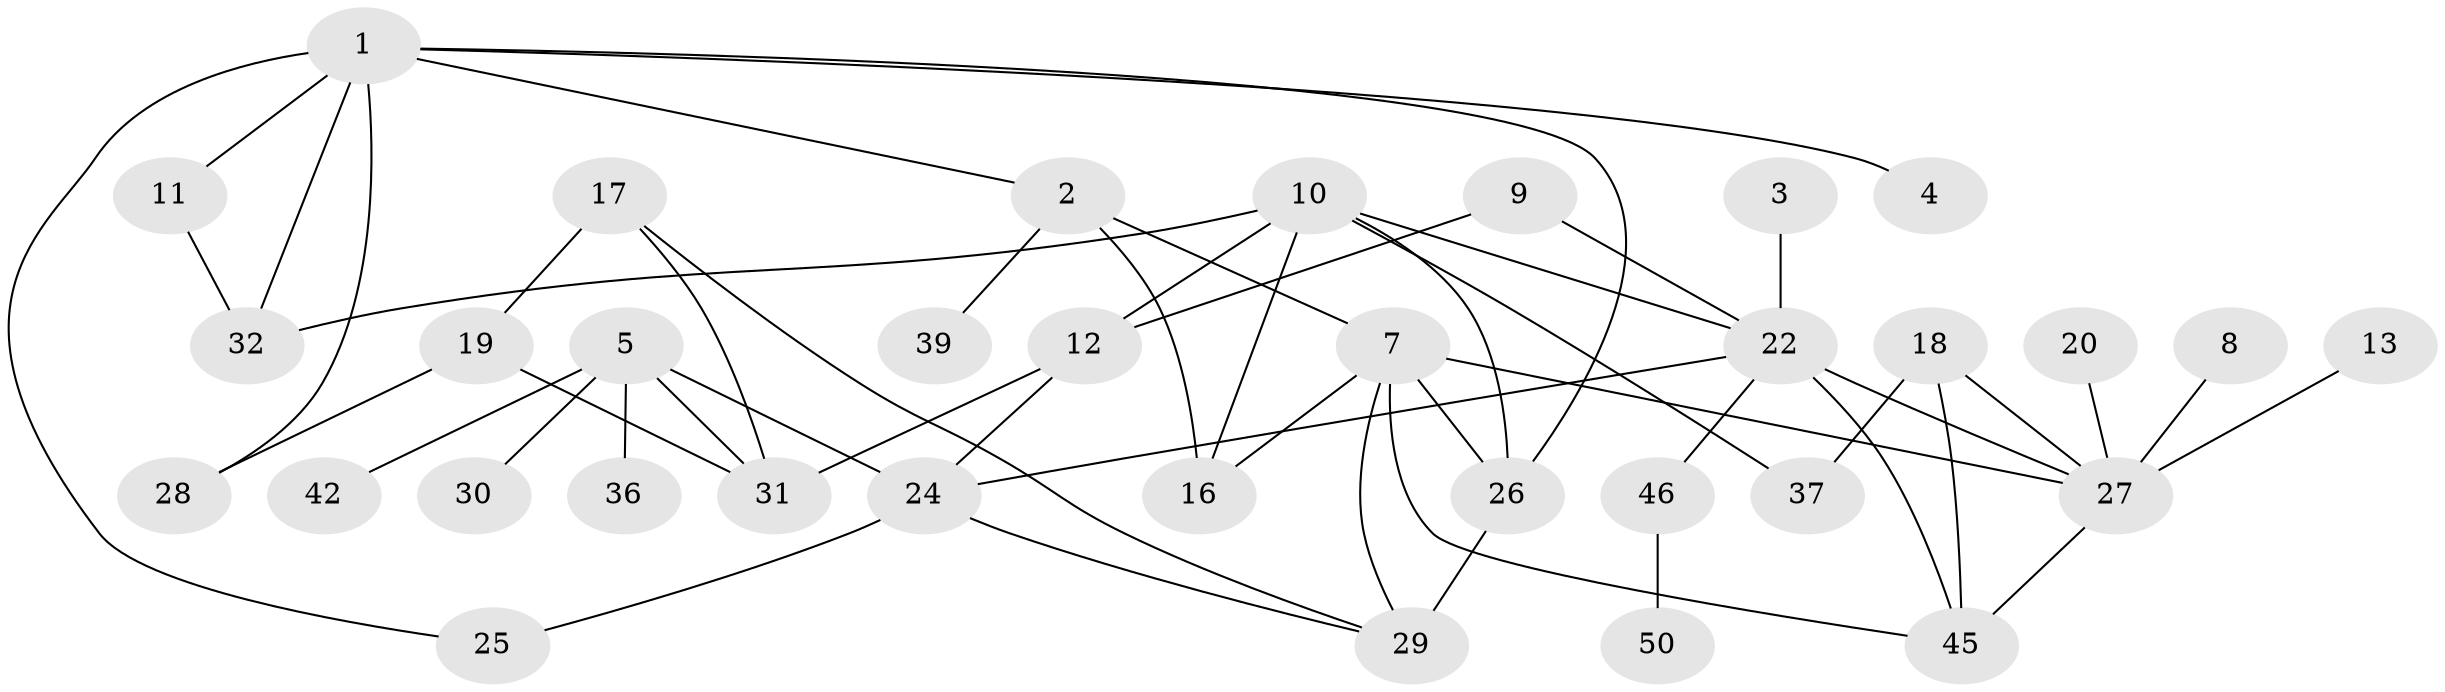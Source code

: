 // original degree distribution, {6: 0.07407407407407407, 3: 0.2777777777777778, 1: 0.2222222222222222, 2: 0.2037037037037037, 4: 0.16666666666666666, 5: 0.05555555555555555}
// Generated by graph-tools (version 1.1) at 2025/41/03/06/25 10:41:22]
// undirected, 34 vertices, 52 edges
graph export_dot {
graph [start="1"]
  node [color=gray90,style=filled];
  1 [super="+6"];
  2 [super="+33"];
  3 [super="+48"];
  4;
  5 [super="+23"];
  7 [super="+14"];
  8;
  9 [super="+15"];
  10 [super="+53"];
  11;
  12 [super="+21"];
  13;
  16;
  17;
  18 [super="+43"];
  19 [super="+44"];
  20;
  22 [super="+51"];
  24 [super="+49"];
  25 [super="+35"];
  26 [super="+34"];
  27 [super="+40"];
  28;
  29 [super="+52"];
  30;
  31 [super="+47"];
  32 [super="+41"];
  36;
  37 [super="+38"];
  39;
  42;
  45;
  46 [super="+54"];
  50;
  1 -- 4;
  1 -- 11;
  1 -- 26;
  1 -- 32;
  1 -- 28;
  1 -- 25;
  1 -- 2;
  2 -- 16;
  2 -- 7;
  2 -- 39;
  3 -- 22;
  5 -- 24;
  5 -- 36;
  5 -- 42;
  5 -- 30;
  5 -- 31 [weight=2];
  7 -- 16;
  7 -- 45;
  7 -- 26;
  7 -- 27;
  7 -- 29;
  8 -- 27 [weight=2];
  9 -- 12;
  9 -- 22;
  10 -- 32;
  10 -- 16;
  10 -- 26;
  10 -- 37;
  10 -- 12;
  10 -- 22;
  11 -- 32;
  12 -- 24;
  12 -- 31;
  13 -- 27;
  17 -- 19 [weight=2];
  17 -- 29;
  17 -- 31;
  18 -- 27;
  18 -- 37;
  18 -- 45;
  19 -- 28;
  19 -- 31;
  20 -- 27;
  22 -- 24;
  22 -- 27;
  22 -- 46;
  22 -- 45;
  24 -- 29;
  24 -- 25;
  26 -- 29 [weight=3];
  27 -- 45;
  46 -- 50;
}
